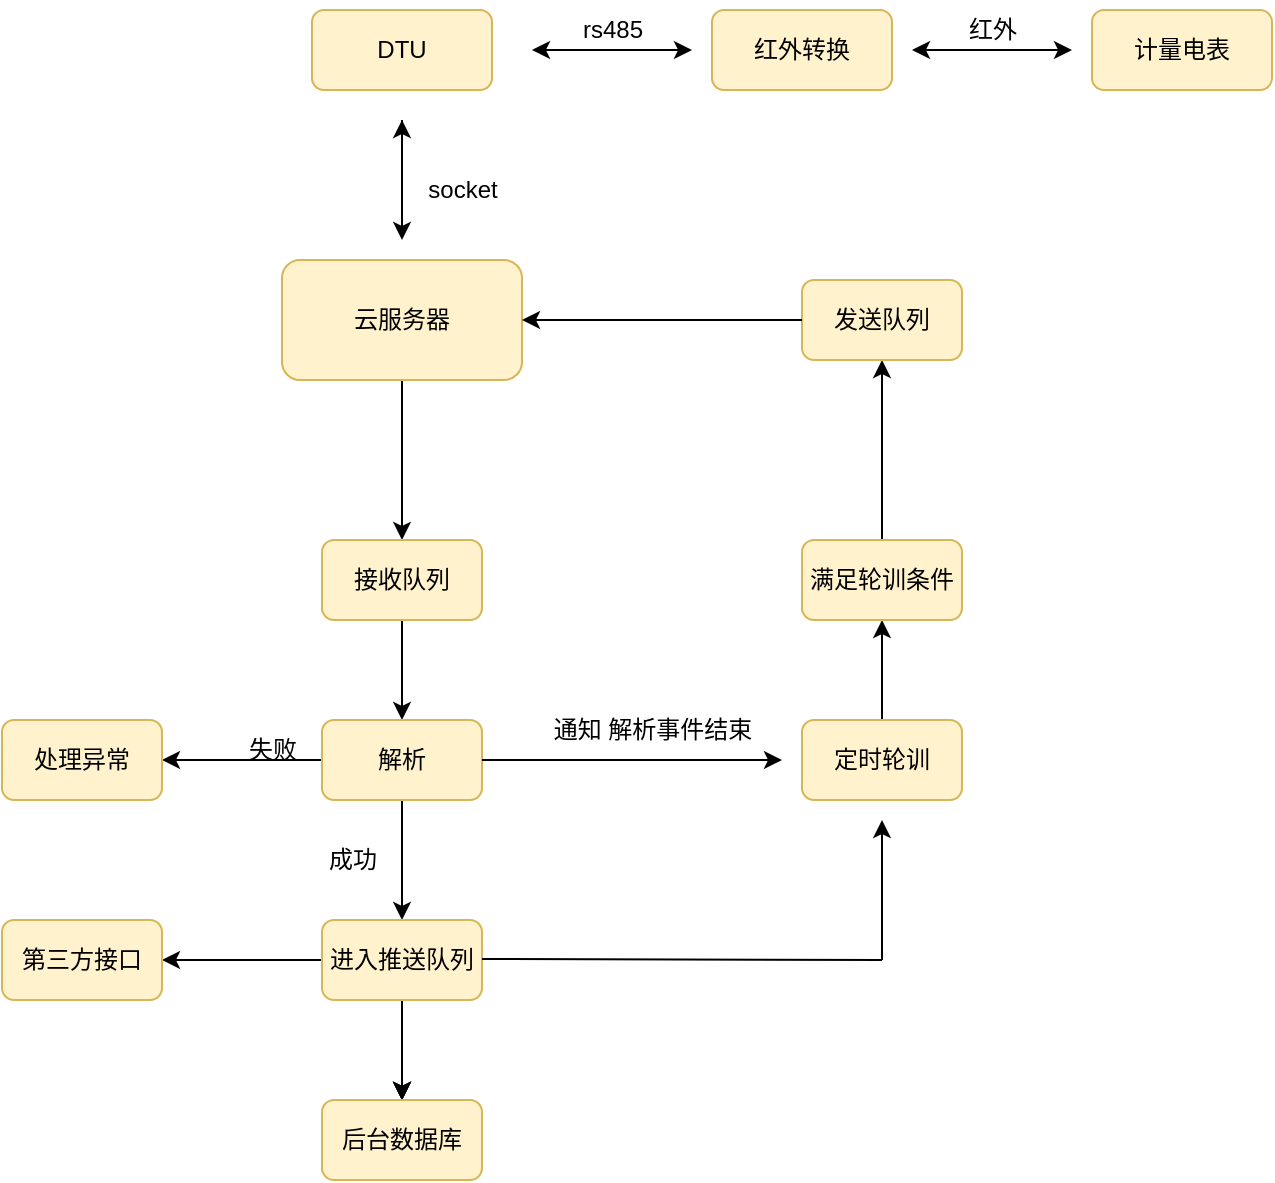 <mxfile version="20.8.23" type="github">
  <diagram name="Page-1" id="c7558073-3199-34d8-9f00-42111426c3f3">
    <mxGraphModel dx="819" dy="410" grid="1" gridSize="10" guides="1" tooltips="1" connect="1" arrows="1" fold="1" page="1" pageScale="1" pageWidth="826" pageHeight="1169" background="none" math="0" shadow="0">
      <root>
        <mxCell id="0" />
        <mxCell id="1" parent="0" />
        <mxCell id="qqJh7xZvRFPi1hq3-9UA-96" value="DTU" style="rounded=1;whiteSpace=wrap;html=1;fillColor=#fff2cc;strokeColor=#d6b656;" vertex="1" parent="1">
          <mxGeometry x="275" y="65" width="90" height="40" as="geometry" />
        </mxCell>
        <mxCell id="qqJh7xZvRFPi1hq3-9UA-98" value="计量电表" style="rounded=1;whiteSpace=wrap;html=1;fillColor=#fff2cc;strokeColor=#d6b656;" vertex="1" parent="1">
          <mxGeometry x="665" y="65" width="90" height="40" as="geometry" />
        </mxCell>
        <mxCell id="qqJh7xZvRFPi1hq3-9UA-99" value="红外转换" style="rounded=1;whiteSpace=wrap;html=1;fillColor=#fff2cc;strokeColor=#d6b656;" vertex="1" parent="1">
          <mxGeometry x="475" y="65" width="90" height="40" as="geometry" />
        </mxCell>
        <mxCell id="qqJh7xZvRFPi1hq3-9UA-106" value="" style="endArrow=classic;startArrow=classic;html=1;rounded=0;" edge="1" parent="1">
          <mxGeometry width="50" height="50" relative="1" as="geometry">
            <mxPoint x="385" y="85" as="sourcePoint" />
            <mxPoint x="465" y="85" as="targetPoint" />
          </mxGeometry>
        </mxCell>
        <mxCell id="qqJh7xZvRFPi1hq3-9UA-107" value="rs485" style="text;html=1;align=center;verticalAlign=middle;resizable=0;points=[];autosize=1;strokeColor=none;fillColor=none;" vertex="1" parent="1">
          <mxGeometry x="395" y="60" width="60" height="30" as="geometry" />
        </mxCell>
        <mxCell id="qqJh7xZvRFPi1hq3-9UA-112" value="" style="endArrow=classic;startArrow=classic;html=1;rounded=0;" edge="1" parent="1">
          <mxGeometry width="50" height="50" relative="1" as="geometry">
            <mxPoint x="575" y="85" as="sourcePoint" />
            <mxPoint x="655" y="85" as="targetPoint" />
          </mxGeometry>
        </mxCell>
        <mxCell id="qqJh7xZvRFPi1hq3-9UA-113" value="红外" style="text;html=1;align=center;verticalAlign=middle;resizable=0;points=[];autosize=1;strokeColor=none;fillColor=none;" vertex="1" parent="1">
          <mxGeometry x="590" y="60" width="50" height="30" as="geometry" />
        </mxCell>
        <mxCell id="qqJh7xZvRFPi1hq3-9UA-124" value="" style="edgeStyle=orthogonalEdgeStyle;rounded=0;orthogonalLoop=1;jettySize=auto;html=1;" edge="1" parent="1" source="qqJh7xZvRFPi1hq3-9UA-114" target="qqJh7xZvRFPi1hq3-9UA-123">
          <mxGeometry relative="1" as="geometry" />
        </mxCell>
        <mxCell id="qqJh7xZvRFPi1hq3-9UA-114" value="云服务器" style="rounded=1;whiteSpace=wrap;html=1;fillColor=#fff2cc;strokeColor=#d6b656;" vertex="1" parent="1">
          <mxGeometry x="260" y="190" width="120" height="60" as="geometry" />
        </mxCell>
        <mxCell id="qqJh7xZvRFPi1hq3-9UA-116" value="" style="endArrow=classic;html=1;rounded=0;" edge="1" parent="1">
          <mxGeometry width="50" height="50" relative="1" as="geometry">
            <mxPoint x="320" y="120" as="sourcePoint" />
            <mxPoint x="320" y="180" as="targetPoint" />
          </mxGeometry>
        </mxCell>
        <mxCell id="qqJh7xZvRFPi1hq3-9UA-129" value="" style="edgeStyle=orthogonalEdgeStyle;rounded=0;orthogonalLoop=1;jettySize=auto;html=1;" edge="1" parent="1" source="qqJh7xZvRFPi1hq3-9UA-123" target="qqJh7xZvRFPi1hq3-9UA-128">
          <mxGeometry relative="1" as="geometry" />
        </mxCell>
        <mxCell id="qqJh7xZvRFPi1hq3-9UA-123" value="接收队列" style="rounded=1;whiteSpace=wrap;html=1;fillColor=#fff2cc;strokeColor=#d6b656;" vertex="1" parent="1">
          <mxGeometry x="280" y="330" width="80" height="40" as="geometry" />
        </mxCell>
        <mxCell id="qqJh7xZvRFPi1hq3-9UA-126" value="" style="endArrow=classic;html=1;rounded=0;" edge="1" parent="1">
          <mxGeometry width="50" height="50" relative="1" as="geometry">
            <mxPoint x="320" y="170" as="sourcePoint" />
            <mxPoint x="320" y="120" as="targetPoint" />
          </mxGeometry>
        </mxCell>
        <mxCell id="qqJh7xZvRFPi1hq3-9UA-127" value="socket" style="text;html=1;align=center;verticalAlign=middle;resizable=0;points=[];autosize=1;strokeColor=none;fillColor=none;" vertex="1" parent="1">
          <mxGeometry x="320" y="140" width="60" height="30" as="geometry" />
        </mxCell>
        <mxCell id="qqJh7xZvRFPi1hq3-9UA-132" value="" style="edgeStyle=orthogonalEdgeStyle;rounded=0;orthogonalLoop=1;jettySize=auto;html=1;" edge="1" parent="1" source="qqJh7xZvRFPi1hq3-9UA-128" target="qqJh7xZvRFPi1hq3-9UA-131">
          <mxGeometry relative="1" as="geometry" />
        </mxCell>
        <mxCell id="qqJh7xZvRFPi1hq3-9UA-161" value="" style="edgeStyle=orthogonalEdgeStyle;rounded=0;orthogonalLoop=1;jettySize=auto;html=1;" edge="1" parent="1" source="qqJh7xZvRFPi1hq3-9UA-128" target="qqJh7xZvRFPi1hq3-9UA-160">
          <mxGeometry relative="1" as="geometry" />
        </mxCell>
        <mxCell id="qqJh7xZvRFPi1hq3-9UA-128" value="解析" style="rounded=1;whiteSpace=wrap;html=1;fillColor=#fff2cc;strokeColor=#d6b656;" vertex="1" parent="1">
          <mxGeometry x="280" y="420" width="80" height="40" as="geometry" />
        </mxCell>
        <mxCell id="qqJh7xZvRFPi1hq3-9UA-135" value="" style="edgeStyle=orthogonalEdgeStyle;rounded=0;orthogonalLoop=1;jettySize=auto;html=1;" edge="1" parent="1" source="qqJh7xZvRFPi1hq3-9UA-131" target="qqJh7xZvRFPi1hq3-9UA-134">
          <mxGeometry relative="1" as="geometry" />
        </mxCell>
        <mxCell id="qqJh7xZvRFPi1hq3-9UA-136" value="" style="edgeStyle=orthogonalEdgeStyle;rounded=0;orthogonalLoop=1;jettySize=auto;html=1;" edge="1" parent="1" source="qqJh7xZvRFPi1hq3-9UA-131" target="qqJh7xZvRFPi1hq3-9UA-134">
          <mxGeometry relative="1" as="geometry" />
        </mxCell>
        <mxCell id="qqJh7xZvRFPi1hq3-9UA-137" value="" style="edgeStyle=orthogonalEdgeStyle;rounded=0;orthogonalLoop=1;jettySize=auto;html=1;" edge="1" parent="1" source="qqJh7xZvRFPi1hq3-9UA-131" target="qqJh7xZvRFPi1hq3-9UA-134">
          <mxGeometry relative="1" as="geometry" />
        </mxCell>
        <mxCell id="qqJh7xZvRFPi1hq3-9UA-138" value="" style="edgeStyle=orthogonalEdgeStyle;rounded=0;orthogonalLoop=1;jettySize=auto;html=1;" edge="1" parent="1" source="qqJh7xZvRFPi1hq3-9UA-131" target="qqJh7xZvRFPi1hq3-9UA-134">
          <mxGeometry relative="1" as="geometry" />
        </mxCell>
        <mxCell id="qqJh7xZvRFPi1hq3-9UA-139" value="" style="edgeStyle=orthogonalEdgeStyle;rounded=0;orthogonalLoop=1;jettySize=auto;html=1;" edge="1" parent="1" source="qqJh7xZvRFPi1hq3-9UA-131" target="qqJh7xZvRFPi1hq3-9UA-134">
          <mxGeometry relative="1" as="geometry" />
        </mxCell>
        <mxCell id="qqJh7xZvRFPi1hq3-9UA-143" value="" style="edgeStyle=orthogonalEdgeStyle;rounded=0;orthogonalLoop=1;jettySize=auto;html=1;" edge="1" parent="1" source="qqJh7xZvRFPi1hq3-9UA-131" target="qqJh7xZvRFPi1hq3-9UA-142">
          <mxGeometry relative="1" as="geometry" />
        </mxCell>
        <mxCell id="qqJh7xZvRFPi1hq3-9UA-131" value="进入推送队列" style="rounded=1;whiteSpace=wrap;html=1;fillColor=#fff2cc;strokeColor=#d6b656;" vertex="1" parent="1">
          <mxGeometry x="280" y="520" width="80" height="40" as="geometry" />
        </mxCell>
        <mxCell id="qqJh7xZvRFPi1hq3-9UA-133" value="成功" style="text;html=1;align=center;verticalAlign=middle;resizable=0;points=[];autosize=1;strokeColor=none;fillColor=none;" vertex="1" parent="1">
          <mxGeometry x="270" y="475" width="50" height="30" as="geometry" />
        </mxCell>
        <mxCell id="qqJh7xZvRFPi1hq3-9UA-134" value="后台数据库" style="rounded=1;whiteSpace=wrap;html=1;fillColor=#fff2cc;strokeColor=#d6b656;" vertex="1" parent="1">
          <mxGeometry x="280" y="610" width="80" height="40" as="geometry" />
        </mxCell>
        <mxCell id="qqJh7xZvRFPi1hq3-9UA-142" value="第三方接口" style="rounded=1;whiteSpace=wrap;html=1;fillColor=#fff2cc;strokeColor=#d6b656;" vertex="1" parent="1">
          <mxGeometry x="120" y="520" width="80" height="40" as="geometry" />
        </mxCell>
        <mxCell id="qqJh7xZvRFPi1hq3-9UA-152" value="" style="edgeStyle=orthogonalEdgeStyle;rounded=0;orthogonalLoop=1;jettySize=auto;html=1;" edge="1" parent="1" source="qqJh7xZvRFPi1hq3-9UA-144" target="qqJh7xZvRFPi1hq3-9UA-151">
          <mxGeometry relative="1" as="geometry">
            <Array as="points">
              <mxPoint x="560" y="410" />
              <mxPoint x="560" y="410" />
            </Array>
          </mxGeometry>
        </mxCell>
        <mxCell id="qqJh7xZvRFPi1hq3-9UA-144" value="定时轮训" style="rounded=1;whiteSpace=wrap;html=1;fillColor=#fff2cc;strokeColor=#d6b656;" vertex="1" parent="1">
          <mxGeometry x="520" y="420" width="80" height="40" as="geometry" />
        </mxCell>
        <mxCell id="qqJh7xZvRFPi1hq3-9UA-147" value="" style="endArrow=classic;html=1;rounded=0;exitX=1;exitY=0.5;exitDx=0;exitDy=0;" edge="1" parent="1" source="qqJh7xZvRFPi1hq3-9UA-128">
          <mxGeometry width="50" height="50" relative="1" as="geometry">
            <mxPoint x="380" y="440" as="sourcePoint" />
            <mxPoint x="510" y="440" as="targetPoint" />
          </mxGeometry>
        </mxCell>
        <mxCell id="qqJh7xZvRFPi1hq3-9UA-148" value="通知 解析事件结束" style="text;html=1;align=center;verticalAlign=middle;resizable=0;points=[];autosize=1;strokeColor=none;fillColor=none;" vertex="1" parent="1">
          <mxGeometry x="385" y="410" width="120" height="30" as="geometry" />
        </mxCell>
        <mxCell id="qqJh7xZvRFPi1hq3-9UA-149" value="" style="endArrow=none;html=1;rounded=0;" edge="1" parent="1">
          <mxGeometry width="50" height="50" relative="1" as="geometry">
            <mxPoint x="360" y="539.5" as="sourcePoint" />
            <mxPoint x="560" y="540" as="targetPoint" />
          </mxGeometry>
        </mxCell>
        <mxCell id="qqJh7xZvRFPi1hq3-9UA-150" value="" style="endArrow=classic;html=1;rounded=0;" edge="1" parent="1">
          <mxGeometry width="50" height="50" relative="1" as="geometry">
            <mxPoint x="560" y="540" as="sourcePoint" />
            <mxPoint x="560" y="470" as="targetPoint" />
          </mxGeometry>
        </mxCell>
        <mxCell id="qqJh7xZvRFPi1hq3-9UA-154" value="" style="edgeStyle=orthogonalEdgeStyle;rounded=0;orthogonalLoop=1;jettySize=auto;html=1;" edge="1" parent="1" source="qqJh7xZvRFPi1hq3-9UA-151" target="qqJh7xZvRFPi1hq3-9UA-153">
          <mxGeometry relative="1" as="geometry" />
        </mxCell>
        <mxCell id="qqJh7xZvRFPi1hq3-9UA-151" value="满足轮训条件" style="rounded=1;whiteSpace=wrap;html=1;fillColor=#fff2cc;strokeColor=#d6b656;" vertex="1" parent="1">
          <mxGeometry x="520" y="330" width="80" height="40" as="geometry" />
        </mxCell>
        <mxCell id="qqJh7xZvRFPi1hq3-9UA-153" value="发送队列" style="rounded=1;whiteSpace=wrap;html=1;fillColor=#fff2cc;strokeColor=#d6b656;" vertex="1" parent="1">
          <mxGeometry x="520" y="200" width="80" height="40" as="geometry" />
        </mxCell>
        <mxCell id="qqJh7xZvRFPi1hq3-9UA-155" value="" style="endArrow=classic;html=1;rounded=0;exitX=0;exitY=0.5;exitDx=0;exitDy=0;entryX=1;entryY=0.5;entryDx=0;entryDy=0;" edge="1" parent="1" source="qqJh7xZvRFPi1hq3-9UA-153" target="qqJh7xZvRFPi1hq3-9UA-114">
          <mxGeometry width="50" height="50" relative="1" as="geometry">
            <mxPoint x="510" y="220" as="sourcePoint" />
            <mxPoint x="395" y="219.5" as="targetPoint" />
          </mxGeometry>
        </mxCell>
        <mxCell id="qqJh7xZvRFPi1hq3-9UA-160" value="处理异常" style="rounded=1;whiteSpace=wrap;html=1;fillColor=#fff2cc;strokeColor=#d6b656;" vertex="1" parent="1">
          <mxGeometry x="120" y="420" width="80" height="40" as="geometry" />
        </mxCell>
        <mxCell id="qqJh7xZvRFPi1hq3-9UA-162" value="失败" style="text;html=1;align=center;verticalAlign=middle;resizable=0;points=[];autosize=1;strokeColor=none;fillColor=none;" vertex="1" parent="1">
          <mxGeometry x="230" y="420" width="50" height="30" as="geometry" />
        </mxCell>
      </root>
    </mxGraphModel>
  </diagram>
</mxfile>
